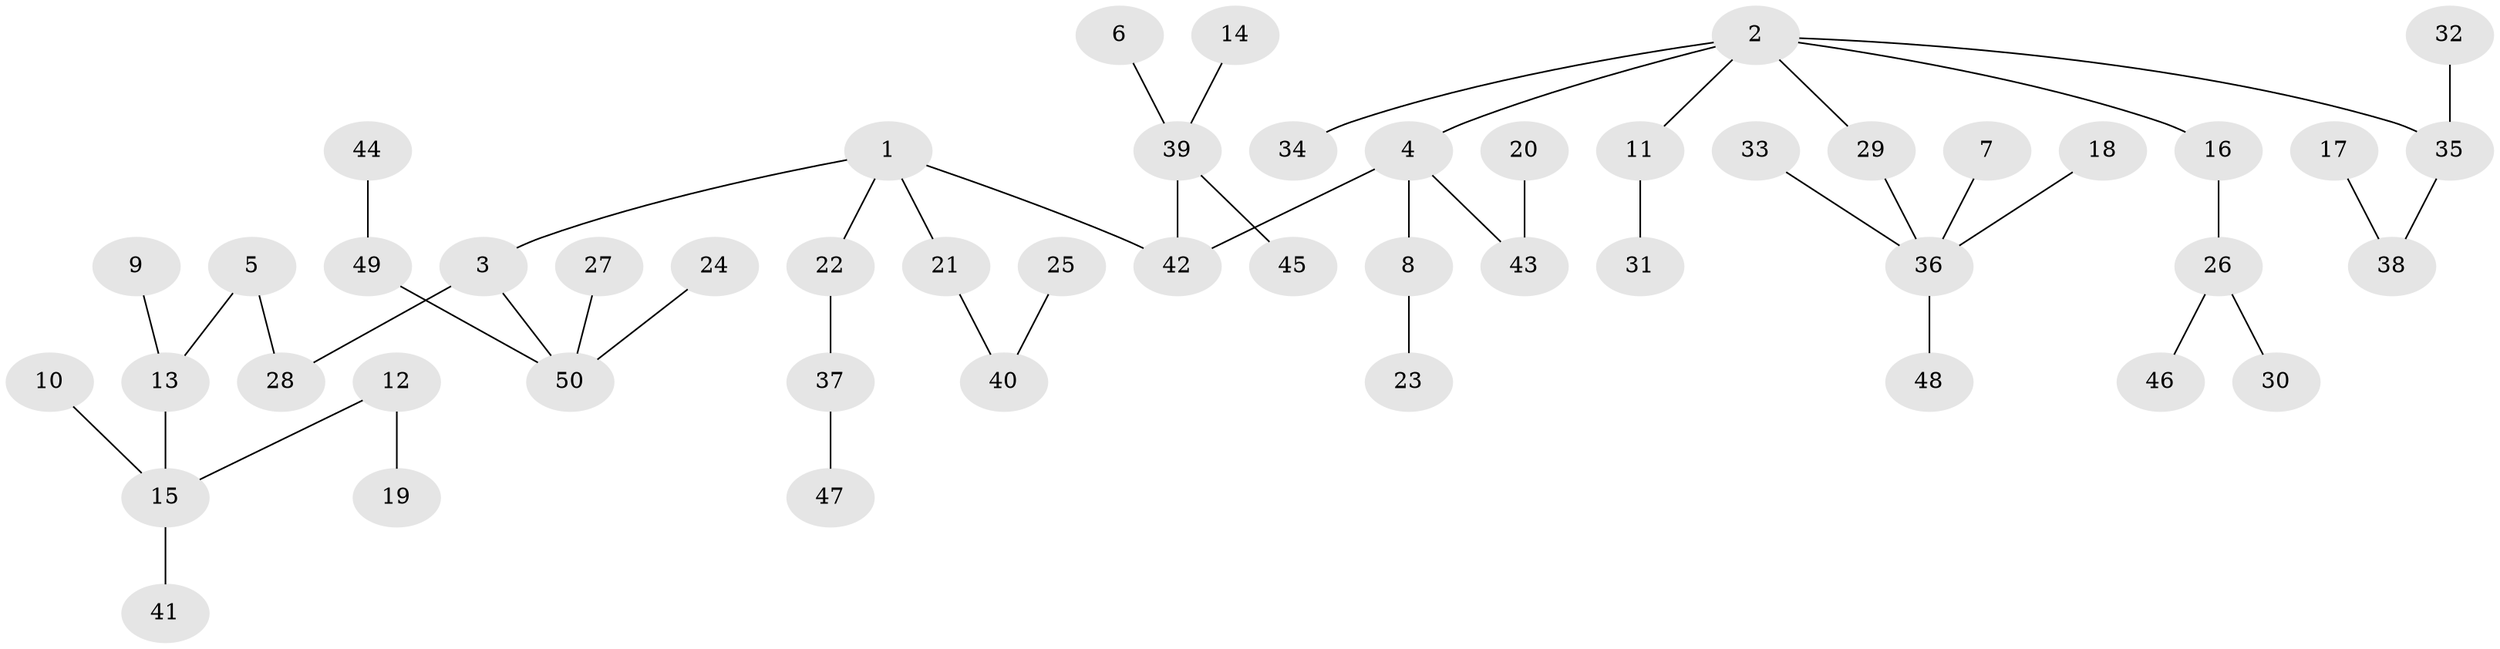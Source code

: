 // original degree distribution, {3: 0.16, 4: 0.08, 5: 0.03, 2: 0.25, 1: 0.47, 6: 0.01}
// Generated by graph-tools (version 1.1) at 2025/50/03/09/25 03:50:24]
// undirected, 50 vertices, 49 edges
graph export_dot {
graph [start="1"]
  node [color=gray90,style=filled];
  1;
  2;
  3;
  4;
  5;
  6;
  7;
  8;
  9;
  10;
  11;
  12;
  13;
  14;
  15;
  16;
  17;
  18;
  19;
  20;
  21;
  22;
  23;
  24;
  25;
  26;
  27;
  28;
  29;
  30;
  31;
  32;
  33;
  34;
  35;
  36;
  37;
  38;
  39;
  40;
  41;
  42;
  43;
  44;
  45;
  46;
  47;
  48;
  49;
  50;
  1 -- 3 [weight=1.0];
  1 -- 21 [weight=1.0];
  1 -- 22 [weight=1.0];
  1 -- 42 [weight=1.0];
  2 -- 4 [weight=1.0];
  2 -- 11 [weight=1.0];
  2 -- 16 [weight=1.0];
  2 -- 29 [weight=1.0];
  2 -- 34 [weight=1.0];
  2 -- 35 [weight=1.0];
  3 -- 28 [weight=1.0];
  3 -- 50 [weight=1.0];
  4 -- 8 [weight=1.0];
  4 -- 42 [weight=1.0];
  4 -- 43 [weight=1.0];
  5 -- 13 [weight=1.0];
  5 -- 28 [weight=1.0];
  6 -- 39 [weight=1.0];
  7 -- 36 [weight=1.0];
  8 -- 23 [weight=1.0];
  9 -- 13 [weight=1.0];
  10 -- 15 [weight=1.0];
  11 -- 31 [weight=1.0];
  12 -- 15 [weight=1.0];
  12 -- 19 [weight=1.0];
  13 -- 15 [weight=1.0];
  14 -- 39 [weight=1.0];
  15 -- 41 [weight=1.0];
  16 -- 26 [weight=1.0];
  17 -- 38 [weight=1.0];
  18 -- 36 [weight=1.0];
  20 -- 43 [weight=1.0];
  21 -- 40 [weight=1.0];
  22 -- 37 [weight=1.0];
  24 -- 50 [weight=1.0];
  25 -- 40 [weight=1.0];
  26 -- 30 [weight=1.0];
  26 -- 46 [weight=1.0];
  27 -- 50 [weight=1.0];
  29 -- 36 [weight=1.0];
  32 -- 35 [weight=1.0];
  33 -- 36 [weight=1.0];
  35 -- 38 [weight=1.0];
  36 -- 48 [weight=1.0];
  37 -- 47 [weight=1.0];
  39 -- 42 [weight=1.0];
  39 -- 45 [weight=1.0];
  44 -- 49 [weight=1.0];
  49 -- 50 [weight=1.0];
}
